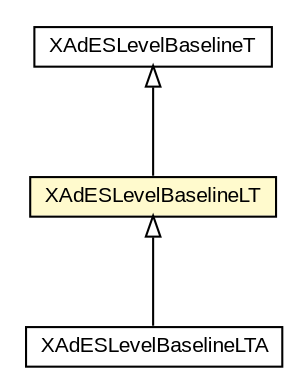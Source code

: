 #!/usr/local/bin/dot
#
# Class diagram 
# Generated by UMLGraph version R5_6-24-gf6e263 (http://www.umlgraph.org/)
#

digraph G {
	edge [fontname="arial",fontsize=10,labelfontname="arial",labelfontsize=10];
	node [fontname="arial",fontsize=10,shape=plaintext];
	nodesep=0.25;
	ranksep=0.5;
	// eu.europa.esig.dss.xades.signature.XAdESLevelBaselineT
	c779783 [label=<<table title="eu.europa.esig.dss.xades.signature.XAdESLevelBaselineT" border="0" cellborder="1" cellspacing="0" cellpadding="2" port="p" href="./XAdESLevelBaselineT.html">
		<tr><td><table border="0" cellspacing="0" cellpadding="1">
<tr><td align="center" balign="center"> XAdESLevelBaselineT </td></tr>
		</table></td></tr>
		</table>>, URL="./XAdESLevelBaselineT.html", fontname="arial", fontcolor="black", fontsize=10.0];
	// eu.europa.esig.dss.xades.signature.XAdESLevelBaselineLTA
	c779784 [label=<<table title="eu.europa.esig.dss.xades.signature.XAdESLevelBaselineLTA" border="0" cellborder="1" cellspacing="0" cellpadding="2" port="p" href="./XAdESLevelBaselineLTA.html">
		<tr><td><table border="0" cellspacing="0" cellpadding="1">
<tr><td align="center" balign="center"> XAdESLevelBaselineLTA </td></tr>
		</table></td></tr>
		</table>>, URL="./XAdESLevelBaselineLTA.html", fontname="arial", fontcolor="black", fontsize=10.0];
	// eu.europa.esig.dss.xades.signature.XAdESLevelBaselineLT
	c779785 [label=<<table title="eu.europa.esig.dss.xades.signature.XAdESLevelBaselineLT" border="0" cellborder="1" cellspacing="0" cellpadding="2" port="p" bgcolor="lemonChiffon" href="./XAdESLevelBaselineLT.html">
		<tr><td><table border="0" cellspacing="0" cellpadding="1">
<tr><td align="center" balign="center"> XAdESLevelBaselineLT </td></tr>
		</table></td></tr>
		</table>>, URL="./XAdESLevelBaselineLT.html", fontname="arial", fontcolor="black", fontsize=10.0];
	//eu.europa.esig.dss.xades.signature.XAdESLevelBaselineLTA extends eu.europa.esig.dss.xades.signature.XAdESLevelBaselineLT
	c779785:p -> c779784:p [dir=back,arrowtail=empty];
	//eu.europa.esig.dss.xades.signature.XAdESLevelBaselineLT extends eu.europa.esig.dss.xades.signature.XAdESLevelBaselineT
	c779783:p -> c779785:p [dir=back,arrowtail=empty];
}


